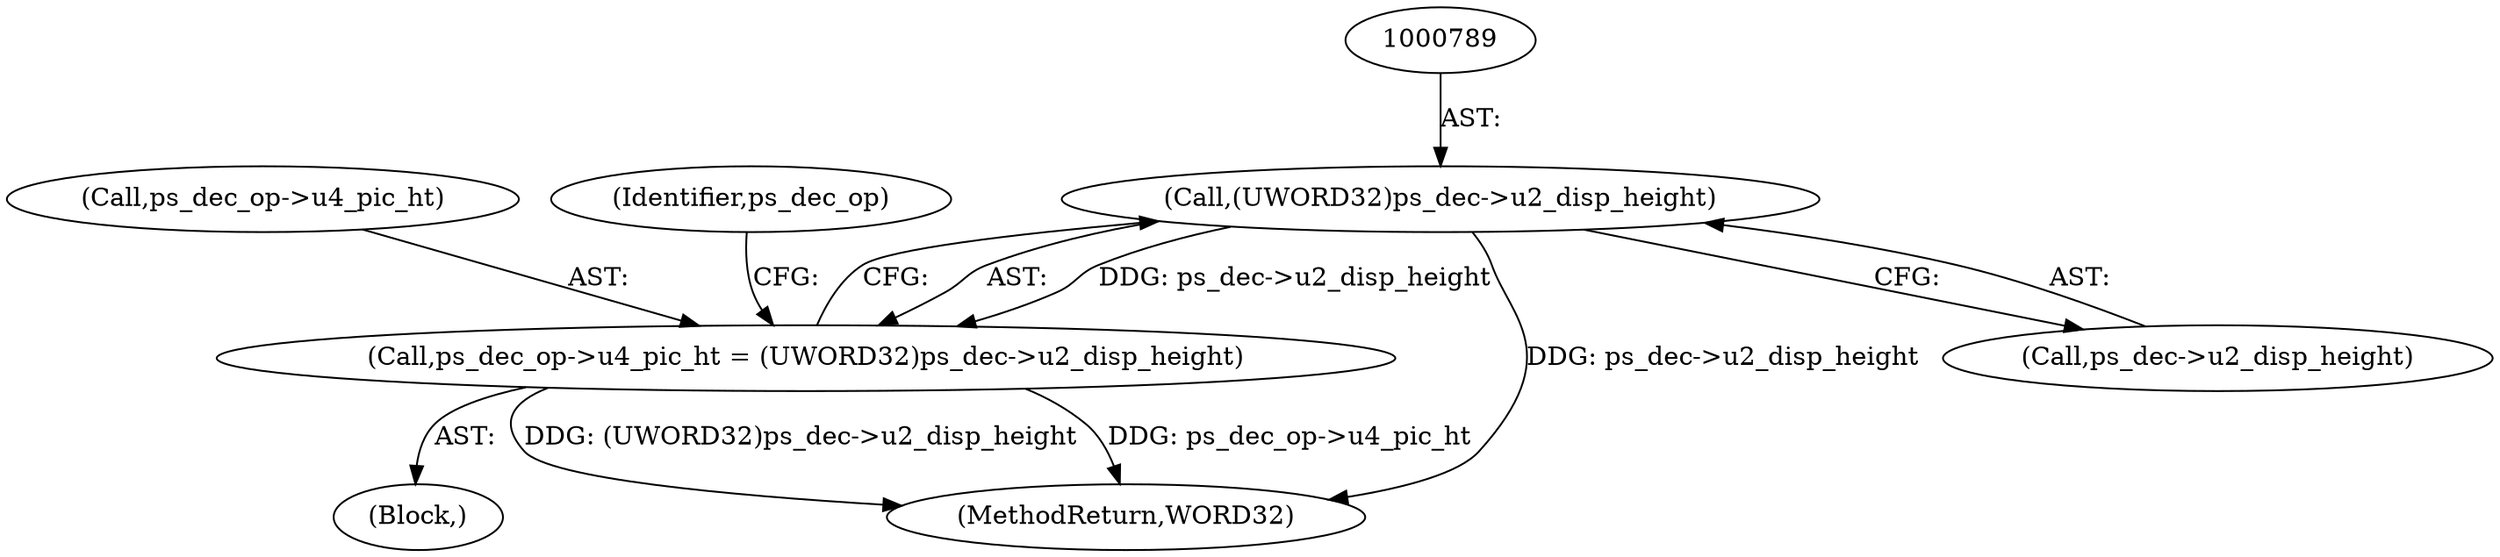 digraph "0_Android_a78887bcffbc2995cf9ed72e0697acf560875e9e@pointer" {
"1000788" [label="(Call,(UWORD32)ps_dec->u2_disp_height)"];
"1000784" [label="(Call,ps_dec_op->u4_pic_ht = (UWORD32)ps_dec->u2_disp_height)"];
"1002129" [label="(MethodReturn,WORD32)"];
"1000784" [label="(Call,ps_dec_op->u4_pic_ht = (UWORD32)ps_dec->u2_disp_height)"];
"1000712" [label="(Block,)"];
"1000790" [label="(Call,ps_dec->u2_disp_height)"];
"1000785" [label="(Call,ps_dec_op->u4_pic_ht)"];
"1000788" [label="(Call,(UWORD32)ps_dec->u2_disp_height)"];
"1000795" [label="(Identifier,ps_dec_op)"];
"1000788" -> "1000784"  [label="AST: "];
"1000788" -> "1000790"  [label="CFG: "];
"1000789" -> "1000788"  [label="AST: "];
"1000790" -> "1000788"  [label="AST: "];
"1000784" -> "1000788"  [label="CFG: "];
"1000788" -> "1002129"  [label="DDG: ps_dec->u2_disp_height"];
"1000788" -> "1000784"  [label="DDG: ps_dec->u2_disp_height"];
"1000784" -> "1000712"  [label="AST: "];
"1000785" -> "1000784"  [label="AST: "];
"1000795" -> "1000784"  [label="CFG: "];
"1000784" -> "1002129"  [label="DDG: ps_dec_op->u4_pic_ht"];
"1000784" -> "1002129"  [label="DDG: (UWORD32)ps_dec->u2_disp_height"];
}
